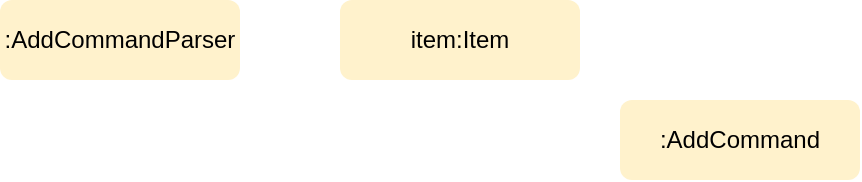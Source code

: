 <mxfile version="12.2.3" type="device" pages="1"><diagram id="nGO1sgcItcVwx4HXEMfs" name="Page-1"><mxGraphModel dx="768" dy="423" grid="1" gridSize="10" guides="1" tooltips="1" connect="1" arrows="1" fold="1" page="1" pageScale="1" pageWidth="850" pageHeight="1100" math="0" shadow="0"><root><mxCell id="0"/><mxCell id="1" parent="0"/><mxCell id="_zSWA-od9QL33naztZun-1" value=":AddCommandParser" style="rounded=1;whiteSpace=wrap;html=1;fillColor=#fff2cc;strokeColor=none;" vertex="1" parent="1"><mxGeometry x="180" y="50" width="120" height="40" as="geometry"/></mxCell><mxCell id="_zSWA-od9QL33naztZun-2" value="item:Item" style="rounded=1;whiteSpace=wrap;html=1;fillColor=#fff2cc;strokeColor=none;" vertex="1" parent="1"><mxGeometry x="350" y="50" width="120" height="40" as="geometry"/></mxCell><mxCell id="_zSWA-od9QL33naztZun-3" value=":AddCommand" style="rounded=1;whiteSpace=wrap;html=1;fillColor=#fff2cc;strokeColor=none;" vertex="1" parent="1"><mxGeometry x="490" y="100" width="120" height="40" as="geometry"/></mxCell></root></mxGraphModel></diagram></mxfile>